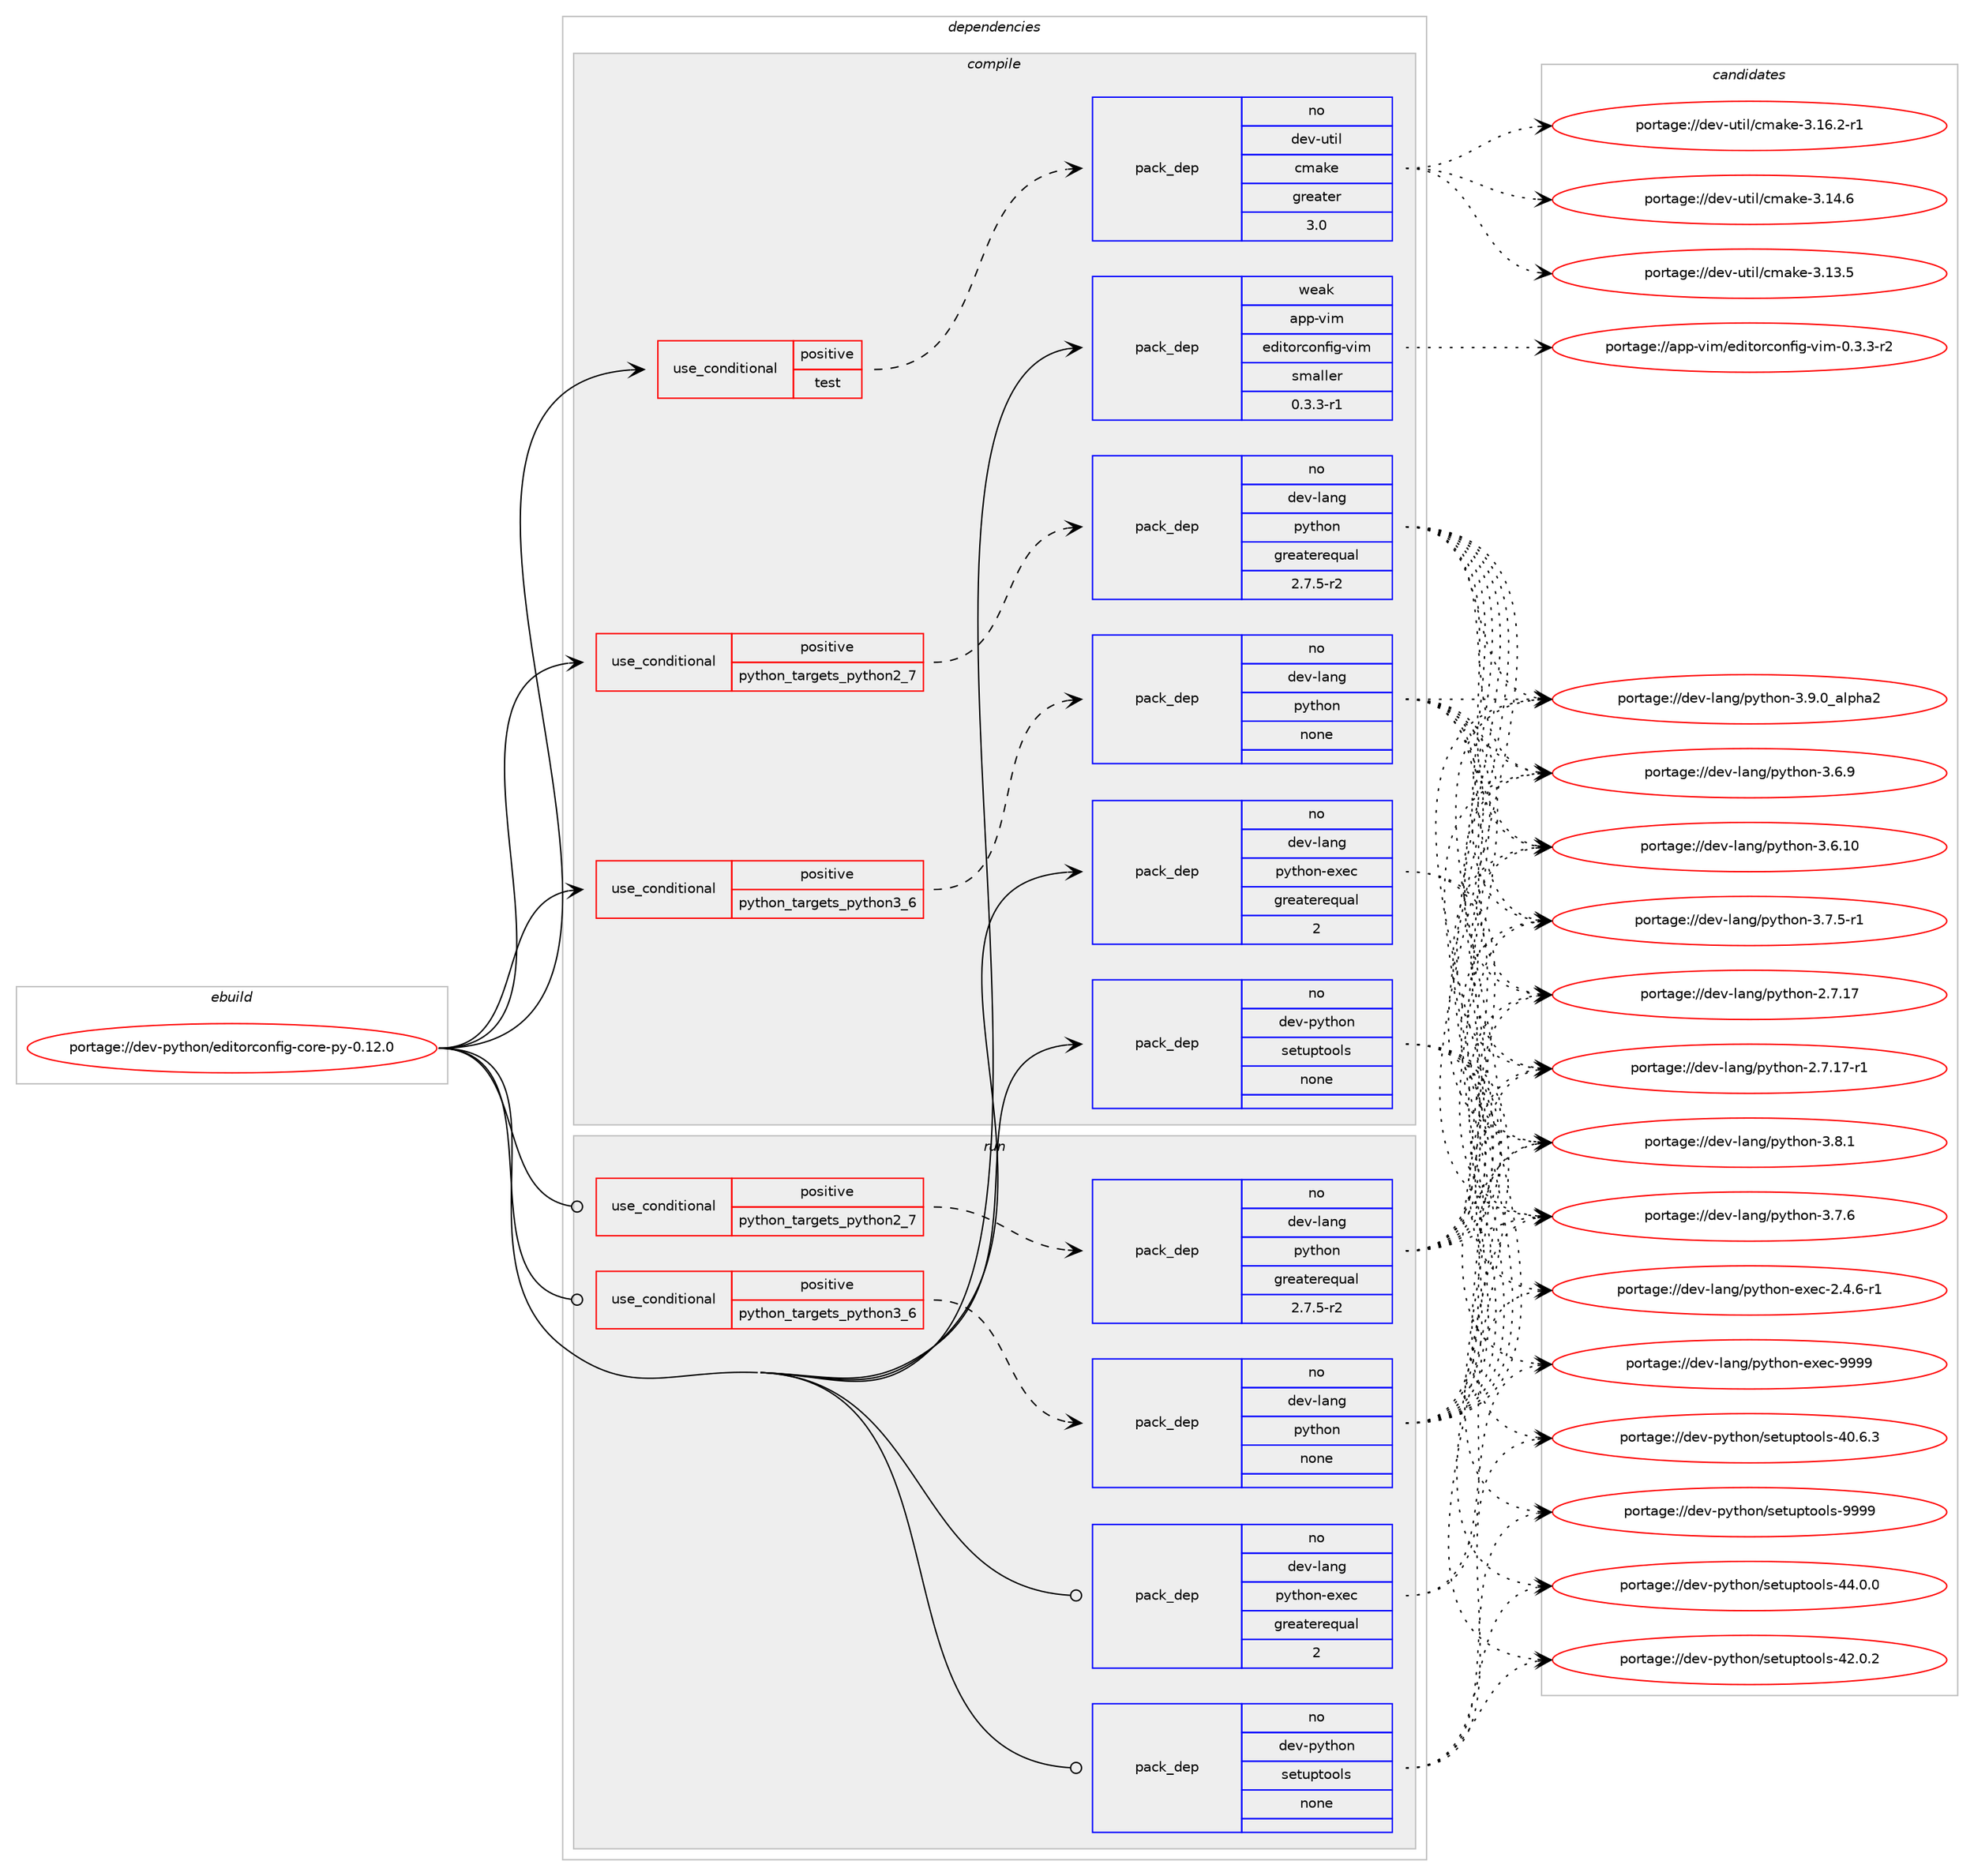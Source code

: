 digraph prolog {

# *************
# Graph options
# *************

newrank=true;
concentrate=true;
compound=true;
graph [rankdir=LR,fontname=Helvetica,fontsize=10,ranksep=1.5];#, ranksep=2.5, nodesep=0.2];
edge  [arrowhead=vee];
node  [fontname=Helvetica,fontsize=10];

# **********
# The ebuild
# **********

subgraph cluster_leftcol {
color=gray;
label=<<i>ebuild</i>>;
id [label="portage://dev-python/editorconfig-core-py-0.12.0", color=red, width=4, href="../dev-python/editorconfig-core-py-0.12.0.svg"];
}

# ****************
# The dependencies
# ****************

subgraph cluster_midcol {
color=gray;
label=<<i>dependencies</i>>;
subgraph cluster_compile {
fillcolor="#eeeeee";
style=filled;
label=<<i>compile</i>>;
subgraph cond116399 {
dependency462694 [label=<<TABLE BORDER="0" CELLBORDER="1" CELLSPACING="0" CELLPADDING="4"><TR><TD ROWSPAN="3" CELLPADDING="10">use_conditional</TD></TR><TR><TD>positive</TD></TR><TR><TD>python_targets_python2_7</TD></TR></TABLE>>, shape=none, color=red];
subgraph pack341303 {
dependency462695 [label=<<TABLE BORDER="0" CELLBORDER="1" CELLSPACING="0" CELLPADDING="4" WIDTH="220"><TR><TD ROWSPAN="6" CELLPADDING="30">pack_dep</TD></TR><TR><TD WIDTH="110">no</TD></TR><TR><TD>dev-lang</TD></TR><TR><TD>python</TD></TR><TR><TD>greaterequal</TD></TR><TR><TD>2.7.5-r2</TD></TR></TABLE>>, shape=none, color=blue];
}
dependency462694:e -> dependency462695:w [weight=20,style="dashed",arrowhead="vee"];
}
id:e -> dependency462694:w [weight=20,style="solid",arrowhead="vee"];
subgraph cond116400 {
dependency462696 [label=<<TABLE BORDER="0" CELLBORDER="1" CELLSPACING="0" CELLPADDING="4"><TR><TD ROWSPAN="3" CELLPADDING="10">use_conditional</TD></TR><TR><TD>positive</TD></TR><TR><TD>python_targets_python3_6</TD></TR></TABLE>>, shape=none, color=red];
subgraph pack341304 {
dependency462697 [label=<<TABLE BORDER="0" CELLBORDER="1" CELLSPACING="0" CELLPADDING="4" WIDTH="220"><TR><TD ROWSPAN="6" CELLPADDING="30">pack_dep</TD></TR><TR><TD WIDTH="110">no</TD></TR><TR><TD>dev-lang</TD></TR><TR><TD>python</TD></TR><TR><TD>none</TD></TR><TR><TD></TD></TR></TABLE>>, shape=none, color=blue];
}
dependency462696:e -> dependency462697:w [weight=20,style="dashed",arrowhead="vee"];
}
id:e -> dependency462696:w [weight=20,style="solid",arrowhead="vee"];
subgraph cond116401 {
dependency462698 [label=<<TABLE BORDER="0" CELLBORDER="1" CELLSPACING="0" CELLPADDING="4"><TR><TD ROWSPAN="3" CELLPADDING="10">use_conditional</TD></TR><TR><TD>positive</TD></TR><TR><TD>test</TD></TR></TABLE>>, shape=none, color=red];
subgraph pack341305 {
dependency462699 [label=<<TABLE BORDER="0" CELLBORDER="1" CELLSPACING="0" CELLPADDING="4" WIDTH="220"><TR><TD ROWSPAN="6" CELLPADDING="30">pack_dep</TD></TR><TR><TD WIDTH="110">no</TD></TR><TR><TD>dev-util</TD></TR><TR><TD>cmake</TD></TR><TR><TD>greater</TD></TR><TR><TD>3.0</TD></TR></TABLE>>, shape=none, color=blue];
}
dependency462698:e -> dependency462699:w [weight=20,style="dashed",arrowhead="vee"];
}
id:e -> dependency462698:w [weight=20,style="solid",arrowhead="vee"];
subgraph pack341306 {
dependency462700 [label=<<TABLE BORDER="0" CELLBORDER="1" CELLSPACING="0" CELLPADDING="4" WIDTH="220"><TR><TD ROWSPAN="6" CELLPADDING="30">pack_dep</TD></TR><TR><TD WIDTH="110">no</TD></TR><TR><TD>dev-lang</TD></TR><TR><TD>python-exec</TD></TR><TR><TD>greaterequal</TD></TR><TR><TD>2</TD></TR></TABLE>>, shape=none, color=blue];
}
id:e -> dependency462700:w [weight=20,style="solid",arrowhead="vee"];
subgraph pack341307 {
dependency462701 [label=<<TABLE BORDER="0" CELLBORDER="1" CELLSPACING="0" CELLPADDING="4" WIDTH="220"><TR><TD ROWSPAN="6" CELLPADDING="30">pack_dep</TD></TR><TR><TD WIDTH="110">no</TD></TR><TR><TD>dev-python</TD></TR><TR><TD>setuptools</TD></TR><TR><TD>none</TD></TR><TR><TD></TD></TR></TABLE>>, shape=none, color=blue];
}
id:e -> dependency462701:w [weight=20,style="solid",arrowhead="vee"];
subgraph pack341308 {
dependency462702 [label=<<TABLE BORDER="0" CELLBORDER="1" CELLSPACING="0" CELLPADDING="4" WIDTH="220"><TR><TD ROWSPAN="6" CELLPADDING="30">pack_dep</TD></TR><TR><TD WIDTH="110">weak</TD></TR><TR><TD>app-vim</TD></TR><TR><TD>editorconfig-vim</TD></TR><TR><TD>smaller</TD></TR><TR><TD>0.3.3-r1</TD></TR></TABLE>>, shape=none, color=blue];
}
id:e -> dependency462702:w [weight=20,style="solid",arrowhead="vee"];
}
subgraph cluster_compileandrun {
fillcolor="#eeeeee";
style=filled;
label=<<i>compile and run</i>>;
}
subgraph cluster_run {
fillcolor="#eeeeee";
style=filled;
label=<<i>run</i>>;
subgraph cond116402 {
dependency462703 [label=<<TABLE BORDER="0" CELLBORDER="1" CELLSPACING="0" CELLPADDING="4"><TR><TD ROWSPAN="3" CELLPADDING="10">use_conditional</TD></TR><TR><TD>positive</TD></TR><TR><TD>python_targets_python2_7</TD></TR></TABLE>>, shape=none, color=red];
subgraph pack341309 {
dependency462704 [label=<<TABLE BORDER="0" CELLBORDER="1" CELLSPACING="0" CELLPADDING="4" WIDTH="220"><TR><TD ROWSPAN="6" CELLPADDING="30">pack_dep</TD></TR><TR><TD WIDTH="110">no</TD></TR><TR><TD>dev-lang</TD></TR><TR><TD>python</TD></TR><TR><TD>greaterequal</TD></TR><TR><TD>2.7.5-r2</TD></TR></TABLE>>, shape=none, color=blue];
}
dependency462703:e -> dependency462704:w [weight=20,style="dashed",arrowhead="vee"];
}
id:e -> dependency462703:w [weight=20,style="solid",arrowhead="odot"];
subgraph cond116403 {
dependency462705 [label=<<TABLE BORDER="0" CELLBORDER="1" CELLSPACING="0" CELLPADDING="4"><TR><TD ROWSPAN="3" CELLPADDING="10">use_conditional</TD></TR><TR><TD>positive</TD></TR><TR><TD>python_targets_python3_6</TD></TR></TABLE>>, shape=none, color=red];
subgraph pack341310 {
dependency462706 [label=<<TABLE BORDER="0" CELLBORDER="1" CELLSPACING="0" CELLPADDING="4" WIDTH="220"><TR><TD ROWSPAN="6" CELLPADDING="30">pack_dep</TD></TR><TR><TD WIDTH="110">no</TD></TR><TR><TD>dev-lang</TD></TR><TR><TD>python</TD></TR><TR><TD>none</TD></TR><TR><TD></TD></TR></TABLE>>, shape=none, color=blue];
}
dependency462705:e -> dependency462706:w [weight=20,style="dashed",arrowhead="vee"];
}
id:e -> dependency462705:w [weight=20,style="solid",arrowhead="odot"];
subgraph pack341311 {
dependency462707 [label=<<TABLE BORDER="0" CELLBORDER="1" CELLSPACING="0" CELLPADDING="4" WIDTH="220"><TR><TD ROWSPAN="6" CELLPADDING="30">pack_dep</TD></TR><TR><TD WIDTH="110">no</TD></TR><TR><TD>dev-lang</TD></TR><TR><TD>python-exec</TD></TR><TR><TD>greaterequal</TD></TR><TR><TD>2</TD></TR></TABLE>>, shape=none, color=blue];
}
id:e -> dependency462707:w [weight=20,style="solid",arrowhead="odot"];
subgraph pack341312 {
dependency462708 [label=<<TABLE BORDER="0" CELLBORDER="1" CELLSPACING="0" CELLPADDING="4" WIDTH="220"><TR><TD ROWSPAN="6" CELLPADDING="30">pack_dep</TD></TR><TR><TD WIDTH="110">no</TD></TR><TR><TD>dev-python</TD></TR><TR><TD>setuptools</TD></TR><TR><TD>none</TD></TR><TR><TD></TD></TR></TABLE>>, shape=none, color=blue];
}
id:e -> dependency462708:w [weight=20,style="solid",arrowhead="odot"];
}
}

# **************
# The candidates
# **************

subgraph cluster_choices {
rank=same;
color=gray;
label=<<i>candidates</i>>;

subgraph choice341303 {
color=black;
nodesep=1;
choice10010111845108971101034711212111610411111045514657464895971081121049750 [label="portage://dev-lang/python-3.9.0_alpha2", color=red, width=4,href="../dev-lang/python-3.9.0_alpha2.svg"];
choice100101118451089711010347112121116104111110455146564649 [label="portage://dev-lang/python-3.8.1", color=red, width=4,href="../dev-lang/python-3.8.1.svg"];
choice100101118451089711010347112121116104111110455146554654 [label="portage://dev-lang/python-3.7.6", color=red, width=4,href="../dev-lang/python-3.7.6.svg"];
choice1001011184510897110103471121211161041111104551465546534511449 [label="portage://dev-lang/python-3.7.5-r1", color=red, width=4,href="../dev-lang/python-3.7.5-r1.svg"];
choice100101118451089711010347112121116104111110455146544657 [label="portage://dev-lang/python-3.6.9", color=red, width=4,href="../dev-lang/python-3.6.9.svg"];
choice10010111845108971101034711212111610411111045514654464948 [label="portage://dev-lang/python-3.6.10", color=red, width=4,href="../dev-lang/python-3.6.10.svg"];
choice100101118451089711010347112121116104111110455046554649554511449 [label="portage://dev-lang/python-2.7.17-r1", color=red, width=4,href="../dev-lang/python-2.7.17-r1.svg"];
choice10010111845108971101034711212111610411111045504655464955 [label="portage://dev-lang/python-2.7.17", color=red, width=4,href="../dev-lang/python-2.7.17.svg"];
dependency462695:e -> choice10010111845108971101034711212111610411111045514657464895971081121049750:w [style=dotted,weight="100"];
dependency462695:e -> choice100101118451089711010347112121116104111110455146564649:w [style=dotted,weight="100"];
dependency462695:e -> choice100101118451089711010347112121116104111110455146554654:w [style=dotted,weight="100"];
dependency462695:e -> choice1001011184510897110103471121211161041111104551465546534511449:w [style=dotted,weight="100"];
dependency462695:e -> choice100101118451089711010347112121116104111110455146544657:w [style=dotted,weight="100"];
dependency462695:e -> choice10010111845108971101034711212111610411111045514654464948:w [style=dotted,weight="100"];
dependency462695:e -> choice100101118451089711010347112121116104111110455046554649554511449:w [style=dotted,weight="100"];
dependency462695:e -> choice10010111845108971101034711212111610411111045504655464955:w [style=dotted,weight="100"];
}
subgraph choice341304 {
color=black;
nodesep=1;
choice10010111845108971101034711212111610411111045514657464895971081121049750 [label="portage://dev-lang/python-3.9.0_alpha2", color=red, width=4,href="../dev-lang/python-3.9.0_alpha2.svg"];
choice100101118451089711010347112121116104111110455146564649 [label="portage://dev-lang/python-3.8.1", color=red, width=4,href="../dev-lang/python-3.8.1.svg"];
choice100101118451089711010347112121116104111110455146554654 [label="portage://dev-lang/python-3.7.6", color=red, width=4,href="../dev-lang/python-3.7.6.svg"];
choice1001011184510897110103471121211161041111104551465546534511449 [label="portage://dev-lang/python-3.7.5-r1", color=red, width=4,href="../dev-lang/python-3.7.5-r1.svg"];
choice100101118451089711010347112121116104111110455146544657 [label="portage://dev-lang/python-3.6.9", color=red, width=4,href="../dev-lang/python-3.6.9.svg"];
choice10010111845108971101034711212111610411111045514654464948 [label="portage://dev-lang/python-3.6.10", color=red, width=4,href="../dev-lang/python-3.6.10.svg"];
choice100101118451089711010347112121116104111110455046554649554511449 [label="portage://dev-lang/python-2.7.17-r1", color=red, width=4,href="../dev-lang/python-2.7.17-r1.svg"];
choice10010111845108971101034711212111610411111045504655464955 [label="portage://dev-lang/python-2.7.17", color=red, width=4,href="../dev-lang/python-2.7.17.svg"];
dependency462697:e -> choice10010111845108971101034711212111610411111045514657464895971081121049750:w [style=dotted,weight="100"];
dependency462697:e -> choice100101118451089711010347112121116104111110455146564649:w [style=dotted,weight="100"];
dependency462697:e -> choice100101118451089711010347112121116104111110455146554654:w [style=dotted,weight="100"];
dependency462697:e -> choice1001011184510897110103471121211161041111104551465546534511449:w [style=dotted,weight="100"];
dependency462697:e -> choice100101118451089711010347112121116104111110455146544657:w [style=dotted,weight="100"];
dependency462697:e -> choice10010111845108971101034711212111610411111045514654464948:w [style=dotted,weight="100"];
dependency462697:e -> choice100101118451089711010347112121116104111110455046554649554511449:w [style=dotted,weight="100"];
dependency462697:e -> choice10010111845108971101034711212111610411111045504655464955:w [style=dotted,weight="100"];
}
subgraph choice341305 {
color=black;
nodesep=1;
choice10010111845117116105108479910997107101455146495446504511449 [label="portage://dev-util/cmake-3.16.2-r1", color=red, width=4,href="../dev-util/cmake-3.16.2-r1.svg"];
choice1001011184511711610510847991099710710145514649524654 [label="portage://dev-util/cmake-3.14.6", color=red, width=4,href="../dev-util/cmake-3.14.6.svg"];
choice1001011184511711610510847991099710710145514649514653 [label="portage://dev-util/cmake-3.13.5", color=red, width=4,href="../dev-util/cmake-3.13.5.svg"];
dependency462699:e -> choice10010111845117116105108479910997107101455146495446504511449:w [style=dotted,weight="100"];
dependency462699:e -> choice1001011184511711610510847991099710710145514649524654:w [style=dotted,weight="100"];
dependency462699:e -> choice1001011184511711610510847991099710710145514649514653:w [style=dotted,weight="100"];
}
subgraph choice341306 {
color=black;
nodesep=1;
choice10010111845108971101034711212111610411111045101120101994557575757 [label="portage://dev-lang/python-exec-9999", color=red, width=4,href="../dev-lang/python-exec-9999.svg"];
choice10010111845108971101034711212111610411111045101120101994550465246544511449 [label="portage://dev-lang/python-exec-2.4.6-r1", color=red, width=4,href="../dev-lang/python-exec-2.4.6-r1.svg"];
dependency462700:e -> choice10010111845108971101034711212111610411111045101120101994557575757:w [style=dotted,weight="100"];
dependency462700:e -> choice10010111845108971101034711212111610411111045101120101994550465246544511449:w [style=dotted,weight="100"];
}
subgraph choice341307 {
color=black;
nodesep=1;
choice10010111845112121116104111110471151011161171121161111111081154557575757 [label="portage://dev-python/setuptools-9999", color=red, width=4,href="../dev-python/setuptools-9999.svg"];
choice100101118451121211161041111104711510111611711211611111110811545525246484648 [label="portage://dev-python/setuptools-44.0.0", color=red, width=4,href="../dev-python/setuptools-44.0.0.svg"];
choice100101118451121211161041111104711510111611711211611111110811545525046484650 [label="portage://dev-python/setuptools-42.0.2", color=red, width=4,href="../dev-python/setuptools-42.0.2.svg"];
choice100101118451121211161041111104711510111611711211611111110811545524846544651 [label="portage://dev-python/setuptools-40.6.3", color=red, width=4,href="../dev-python/setuptools-40.6.3.svg"];
dependency462701:e -> choice10010111845112121116104111110471151011161171121161111111081154557575757:w [style=dotted,weight="100"];
dependency462701:e -> choice100101118451121211161041111104711510111611711211611111110811545525246484648:w [style=dotted,weight="100"];
dependency462701:e -> choice100101118451121211161041111104711510111611711211611111110811545525046484650:w [style=dotted,weight="100"];
dependency462701:e -> choice100101118451121211161041111104711510111611711211611111110811545524846544651:w [style=dotted,weight="100"];
}
subgraph choice341308 {
color=black;
nodesep=1;
choice97112112451181051094710110010511611111499111110102105103451181051094548465146514511450 [label="portage://app-vim/editorconfig-vim-0.3.3-r2", color=red, width=4,href="../app-vim/editorconfig-vim-0.3.3-r2.svg"];
dependency462702:e -> choice97112112451181051094710110010511611111499111110102105103451181051094548465146514511450:w [style=dotted,weight="100"];
}
subgraph choice341309 {
color=black;
nodesep=1;
choice10010111845108971101034711212111610411111045514657464895971081121049750 [label="portage://dev-lang/python-3.9.0_alpha2", color=red, width=4,href="../dev-lang/python-3.9.0_alpha2.svg"];
choice100101118451089711010347112121116104111110455146564649 [label="portage://dev-lang/python-3.8.1", color=red, width=4,href="../dev-lang/python-3.8.1.svg"];
choice100101118451089711010347112121116104111110455146554654 [label="portage://dev-lang/python-3.7.6", color=red, width=4,href="../dev-lang/python-3.7.6.svg"];
choice1001011184510897110103471121211161041111104551465546534511449 [label="portage://dev-lang/python-3.7.5-r1", color=red, width=4,href="../dev-lang/python-3.7.5-r1.svg"];
choice100101118451089711010347112121116104111110455146544657 [label="portage://dev-lang/python-3.6.9", color=red, width=4,href="../dev-lang/python-3.6.9.svg"];
choice10010111845108971101034711212111610411111045514654464948 [label="portage://dev-lang/python-3.6.10", color=red, width=4,href="../dev-lang/python-3.6.10.svg"];
choice100101118451089711010347112121116104111110455046554649554511449 [label="portage://dev-lang/python-2.7.17-r1", color=red, width=4,href="../dev-lang/python-2.7.17-r1.svg"];
choice10010111845108971101034711212111610411111045504655464955 [label="portage://dev-lang/python-2.7.17", color=red, width=4,href="../dev-lang/python-2.7.17.svg"];
dependency462704:e -> choice10010111845108971101034711212111610411111045514657464895971081121049750:w [style=dotted,weight="100"];
dependency462704:e -> choice100101118451089711010347112121116104111110455146564649:w [style=dotted,weight="100"];
dependency462704:e -> choice100101118451089711010347112121116104111110455146554654:w [style=dotted,weight="100"];
dependency462704:e -> choice1001011184510897110103471121211161041111104551465546534511449:w [style=dotted,weight="100"];
dependency462704:e -> choice100101118451089711010347112121116104111110455146544657:w [style=dotted,weight="100"];
dependency462704:e -> choice10010111845108971101034711212111610411111045514654464948:w [style=dotted,weight="100"];
dependency462704:e -> choice100101118451089711010347112121116104111110455046554649554511449:w [style=dotted,weight="100"];
dependency462704:e -> choice10010111845108971101034711212111610411111045504655464955:w [style=dotted,weight="100"];
}
subgraph choice341310 {
color=black;
nodesep=1;
choice10010111845108971101034711212111610411111045514657464895971081121049750 [label="portage://dev-lang/python-3.9.0_alpha2", color=red, width=4,href="../dev-lang/python-3.9.0_alpha2.svg"];
choice100101118451089711010347112121116104111110455146564649 [label="portage://dev-lang/python-3.8.1", color=red, width=4,href="../dev-lang/python-3.8.1.svg"];
choice100101118451089711010347112121116104111110455146554654 [label="portage://dev-lang/python-3.7.6", color=red, width=4,href="../dev-lang/python-3.7.6.svg"];
choice1001011184510897110103471121211161041111104551465546534511449 [label="portage://dev-lang/python-3.7.5-r1", color=red, width=4,href="../dev-lang/python-3.7.5-r1.svg"];
choice100101118451089711010347112121116104111110455146544657 [label="portage://dev-lang/python-3.6.9", color=red, width=4,href="../dev-lang/python-3.6.9.svg"];
choice10010111845108971101034711212111610411111045514654464948 [label="portage://dev-lang/python-3.6.10", color=red, width=4,href="../dev-lang/python-3.6.10.svg"];
choice100101118451089711010347112121116104111110455046554649554511449 [label="portage://dev-lang/python-2.7.17-r1", color=red, width=4,href="../dev-lang/python-2.7.17-r1.svg"];
choice10010111845108971101034711212111610411111045504655464955 [label="portage://dev-lang/python-2.7.17", color=red, width=4,href="../dev-lang/python-2.7.17.svg"];
dependency462706:e -> choice10010111845108971101034711212111610411111045514657464895971081121049750:w [style=dotted,weight="100"];
dependency462706:e -> choice100101118451089711010347112121116104111110455146564649:w [style=dotted,weight="100"];
dependency462706:e -> choice100101118451089711010347112121116104111110455146554654:w [style=dotted,weight="100"];
dependency462706:e -> choice1001011184510897110103471121211161041111104551465546534511449:w [style=dotted,weight="100"];
dependency462706:e -> choice100101118451089711010347112121116104111110455146544657:w [style=dotted,weight="100"];
dependency462706:e -> choice10010111845108971101034711212111610411111045514654464948:w [style=dotted,weight="100"];
dependency462706:e -> choice100101118451089711010347112121116104111110455046554649554511449:w [style=dotted,weight="100"];
dependency462706:e -> choice10010111845108971101034711212111610411111045504655464955:w [style=dotted,weight="100"];
}
subgraph choice341311 {
color=black;
nodesep=1;
choice10010111845108971101034711212111610411111045101120101994557575757 [label="portage://dev-lang/python-exec-9999", color=red, width=4,href="../dev-lang/python-exec-9999.svg"];
choice10010111845108971101034711212111610411111045101120101994550465246544511449 [label="portage://dev-lang/python-exec-2.4.6-r1", color=red, width=4,href="../dev-lang/python-exec-2.4.6-r1.svg"];
dependency462707:e -> choice10010111845108971101034711212111610411111045101120101994557575757:w [style=dotted,weight="100"];
dependency462707:e -> choice10010111845108971101034711212111610411111045101120101994550465246544511449:w [style=dotted,weight="100"];
}
subgraph choice341312 {
color=black;
nodesep=1;
choice10010111845112121116104111110471151011161171121161111111081154557575757 [label="portage://dev-python/setuptools-9999", color=red, width=4,href="../dev-python/setuptools-9999.svg"];
choice100101118451121211161041111104711510111611711211611111110811545525246484648 [label="portage://dev-python/setuptools-44.0.0", color=red, width=4,href="../dev-python/setuptools-44.0.0.svg"];
choice100101118451121211161041111104711510111611711211611111110811545525046484650 [label="portage://dev-python/setuptools-42.0.2", color=red, width=4,href="../dev-python/setuptools-42.0.2.svg"];
choice100101118451121211161041111104711510111611711211611111110811545524846544651 [label="portage://dev-python/setuptools-40.6.3", color=red, width=4,href="../dev-python/setuptools-40.6.3.svg"];
dependency462708:e -> choice10010111845112121116104111110471151011161171121161111111081154557575757:w [style=dotted,weight="100"];
dependency462708:e -> choice100101118451121211161041111104711510111611711211611111110811545525246484648:w [style=dotted,weight="100"];
dependency462708:e -> choice100101118451121211161041111104711510111611711211611111110811545525046484650:w [style=dotted,weight="100"];
dependency462708:e -> choice100101118451121211161041111104711510111611711211611111110811545524846544651:w [style=dotted,weight="100"];
}
}

}
